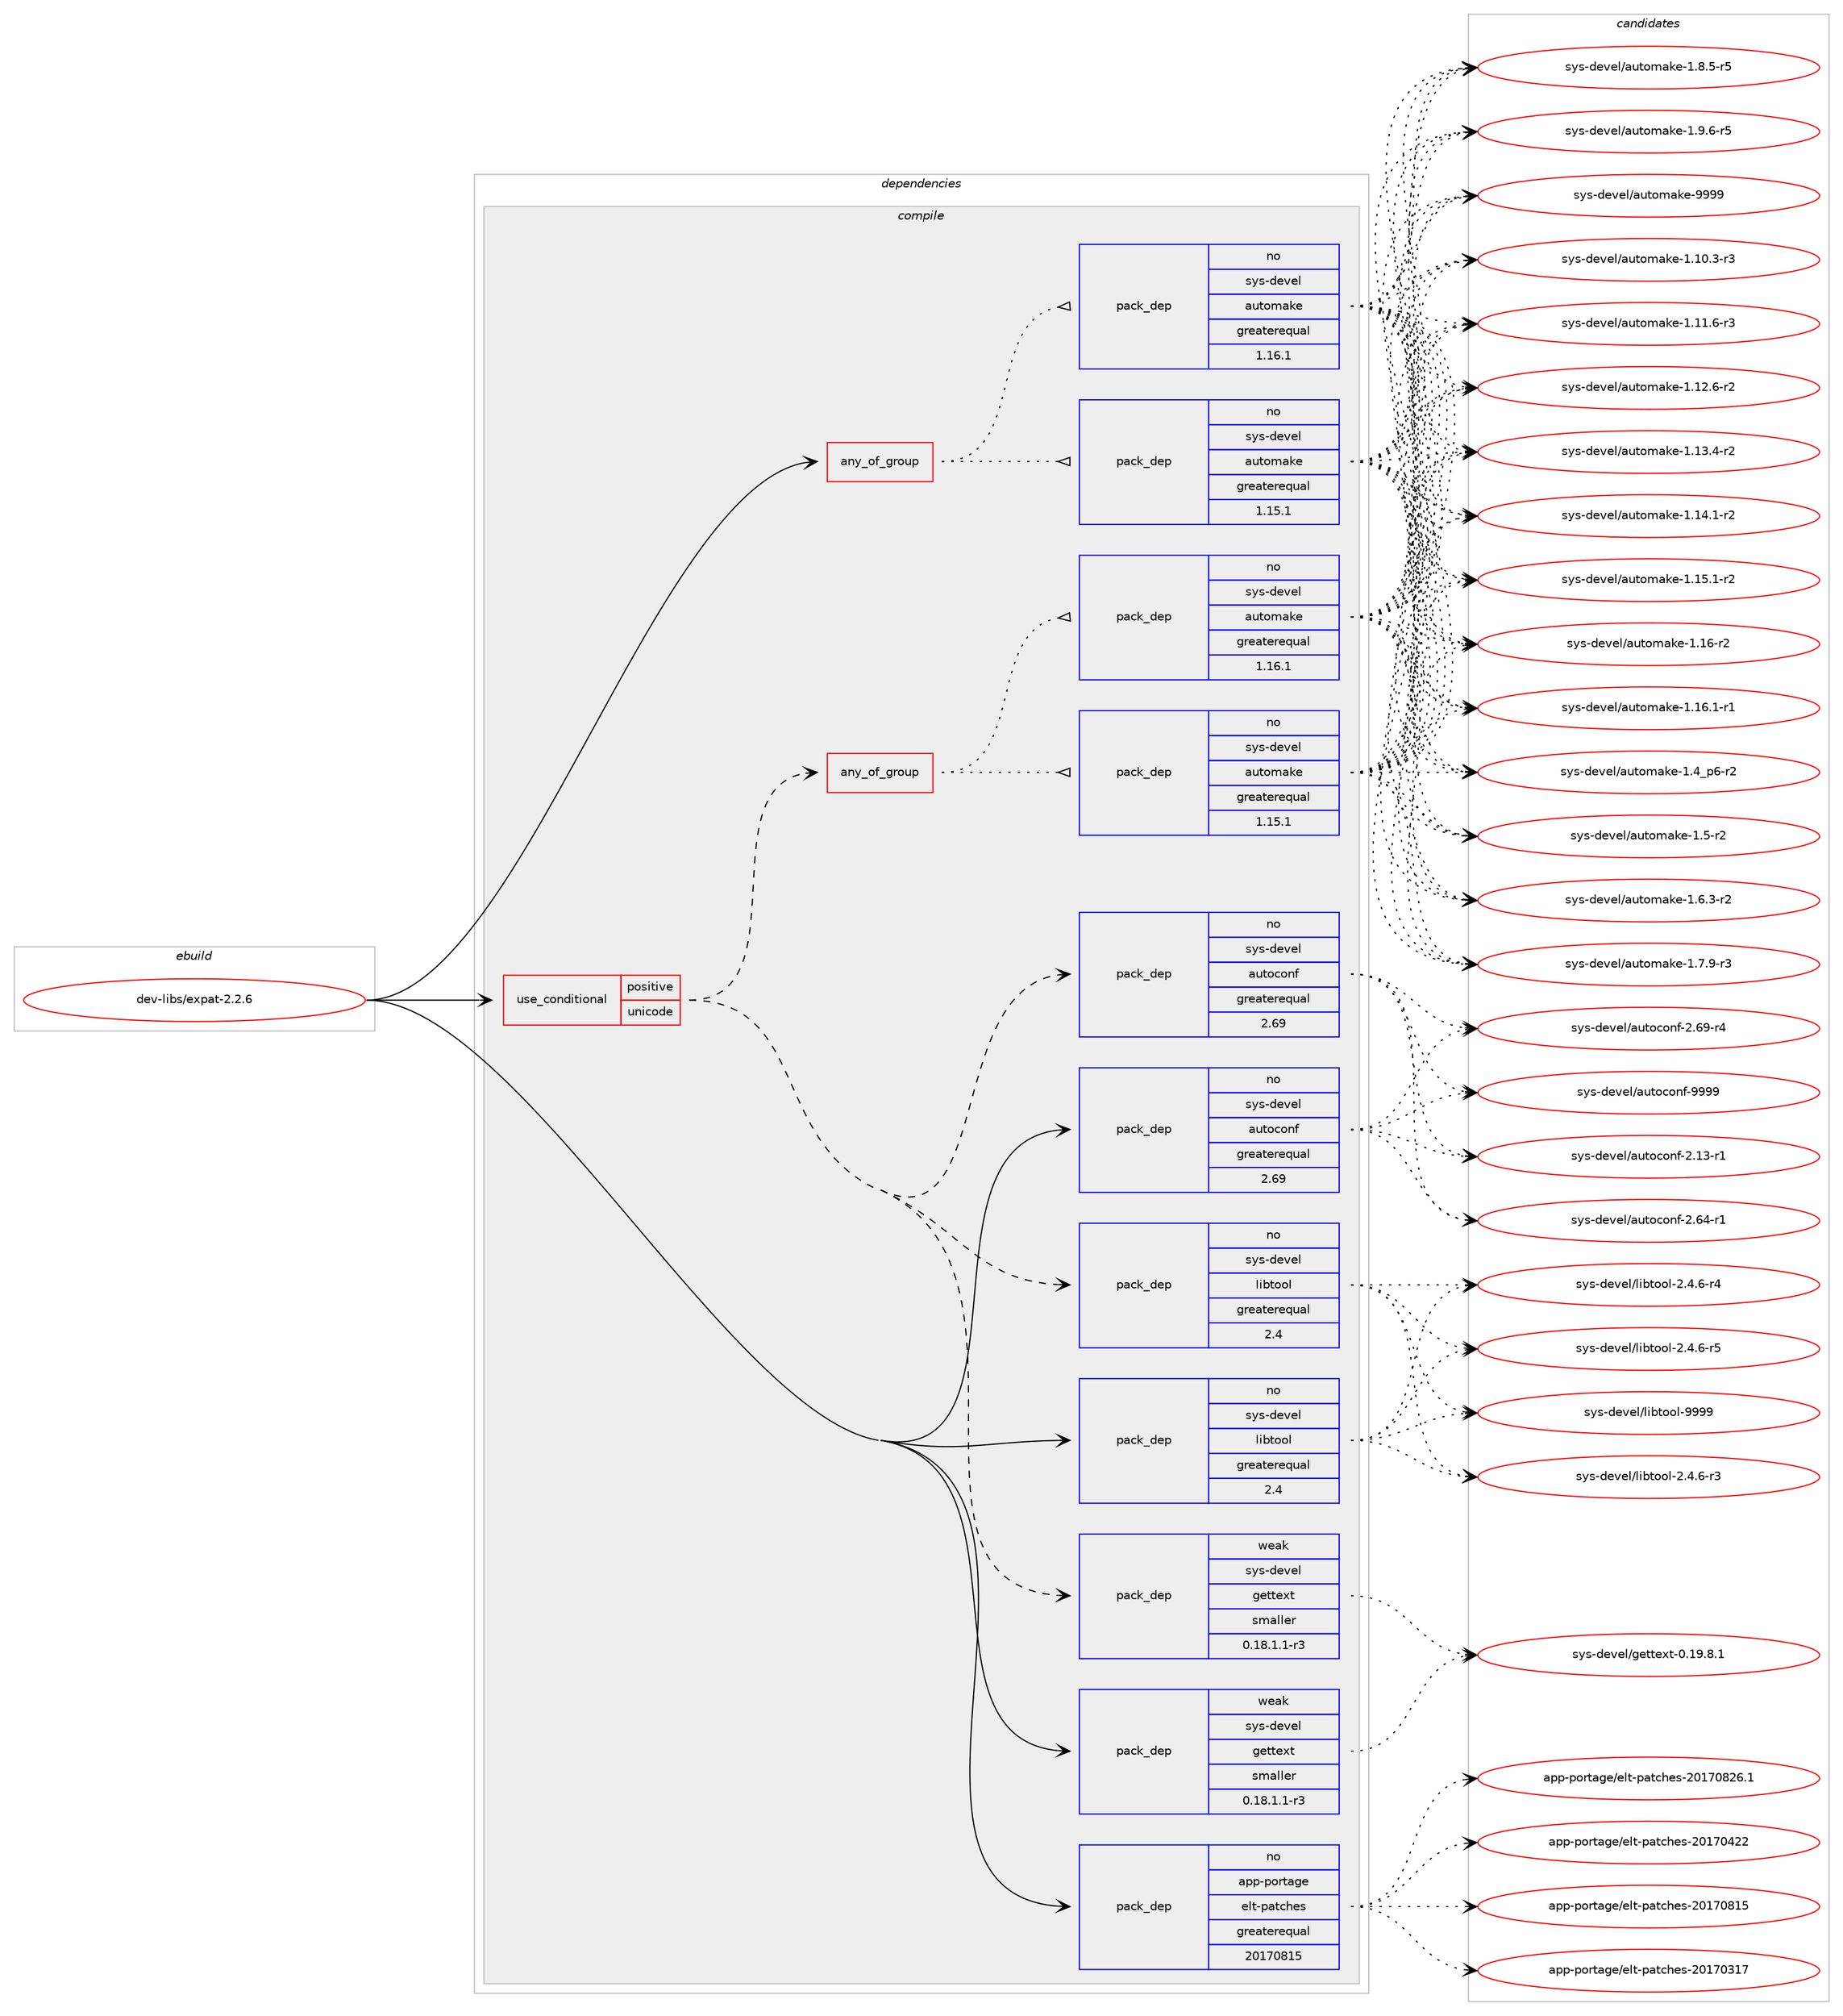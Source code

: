 digraph prolog {

# *************
# Graph options
# *************

newrank=true;
concentrate=true;
compound=true;
graph [rankdir=LR,fontname=Helvetica,fontsize=10,ranksep=1.5];#, ranksep=2.5, nodesep=0.2];
edge  [arrowhead=vee];
node  [fontname=Helvetica,fontsize=10];

# **********
# The ebuild
# **********

subgraph cluster_leftcol {
color=gray;
rank=same;
label=<<i>ebuild</i>>;
id [label="dev-libs/expat-2.2.6", color=red, width=4, href="../dev-libs/expat-2.2.6.svg"];
}

# ****************
# The dependencies
# ****************

subgraph cluster_midcol {
color=gray;
label=<<i>dependencies</i>>;
subgraph cluster_compile {
fillcolor="#eeeeee";
style=filled;
label=<<i>compile</i>>;
subgraph any22141 {
dependency1365566 [label=<<TABLE BORDER="0" CELLBORDER="1" CELLSPACING="0" CELLPADDING="4"><TR><TD CELLPADDING="10">any_of_group</TD></TR></TABLE>>, shape=none, color=red];subgraph pack977245 {
dependency1365567 [label=<<TABLE BORDER="0" CELLBORDER="1" CELLSPACING="0" CELLPADDING="4" WIDTH="220"><TR><TD ROWSPAN="6" CELLPADDING="30">pack_dep</TD></TR><TR><TD WIDTH="110">no</TD></TR><TR><TD>sys-devel</TD></TR><TR><TD>automake</TD></TR><TR><TD>greaterequal</TD></TR><TR><TD>1.16.1</TD></TR></TABLE>>, shape=none, color=blue];
}
dependency1365566:e -> dependency1365567:w [weight=20,style="dotted",arrowhead="oinv"];
subgraph pack977246 {
dependency1365568 [label=<<TABLE BORDER="0" CELLBORDER="1" CELLSPACING="0" CELLPADDING="4" WIDTH="220"><TR><TD ROWSPAN="6" CELLPADDING="30">pack_dep</TD></TR><TR><TD WIDTH="110">no</TD></TR><TR><TD>sys-devel</TD></TR><TR><TD>automake</TD></TR><TR><TD>greaterequal</TD></TR><TR><TD>1.15.1</TD></TR></TABLE>>, shape=none, color=blue];
}
dependency1365566:e -> dependency1365568:w [weight=20,style="dotted",arrowhead="oinv"];
}
id:e -> dependency1365566:w [weight=20,style="solid",arrowhead="vee"];
subgraph cond365628 {
dependency1365569 [label=<<TABLE BORDER="0" CELLBORDER="1" CELLSPACING="0" CELLPADDING="4"><TR><TD ROWSPAN="3" CELLPADDING="10">use_conditional</TD></TR><TR><TD>positive</TD></TR><TR><TD>unicode</TD></TR></TABLE>>, shape=none, color=red];
subgraph pack977247 {
dependency1365570 [label=<<TABLE BORDER="0" CELLBORDER="1" CELLSPACING="0" CELLPADDING="4" WIDTH="220"><TR><TD ROWSPAN="6" CELLPADDING="30">pack_dep</TD></TR><TR><TD WIDTH="110">weak</TD></TR><TR><TD>sys-devel</TD></TR><TR><TD>gettext</TD></TR><TR><TD>smaller</TD></TR><TR><TD>0.18.1.1-r3</TD></TR></TABLE>>, shape=none, color=blue];
}
dependency1365569:e -> dependency1365570:w [weight=20,style="dashed",arrowhead="vee"];
subgraph any22142 {
dependency1365571 [label=<<TABLE BORDER="0" CELLBORDER="1" CELLSPACING="0" CELLPADDING="4"><TR><TD CELLPADDING="10">any_of_group</TD></TR></TABLE>>, shape=none, color=red];subgraph pack977248 {
dependency1365572 [label=<<TABLE BORDER="0" CELLBORDER="1" CELLSPACING="0" CELLPADDING="4" WIDTH="220"><TR><TD ROWSPAN="6" CELLPADDING="30">pack_dep</TD></TR><TR><TD WIDTH="110">no</TD></TR><TR><TD>sys-devel</TD></TR><TR><TD>automake</TD></TR><TR><TD>greaterequal</TD></TR><TR><TD>1.16.1</TD></TR></TABLE>>, shape=none, color=blue];
}
dependency1365571:e -> dependency1365572:w [weight=20,style="dotted",arrowhead="oinv"];
subgraph pack977249 {
dependency1365573 [label=<<TABLE BORDER="0" CELLBORDER="1" CELLSPACING="0" CELLPADDING="4" WIDTH="220"><TR><TD ROWSPAN="6" CELLPADDING="30">pack_dep</TD></TR><TR><TD WIDTH="110">no</TD></TR><TR><TD>sys-devel</TD></TR><TR><TD>automake</TD></TR><TR><TD>greaterequal</TD></TR><TR><TD>1.15.1</TD></TR></TABLE>>, shape=none, color=blue];
}
dependency1365571:e -> dependency1365573:w [weight=20,style="dotted",arrowhead="oinv"];
}
dependency1365569:e -> dependency1365571:w [weight=20,style="dashed",arrowhead="vee"];
subgraph pack977250 {
dependency1365574 [label=<<TABLE BORDER="0" CELLBORDER="1" CELLSPACING="0" CELLPADDING="4" WIDTH="220"><TR><TD ROWSPAN="6" CELLPADDING="30">pack_dep</TD></TR><TR><TD WIDTH="110">no</TD></TR><TR><TD>sys-devel</TD></TR><TR><TD>autoconf</TD></TR><TR><TD>greaterequal</TD></TR><TR><TD>2.69</TD></TR></TABLE>>, shape=none, color=blue];
}
dependency1365569:e -> dependency1365574:w [weight=20,style="dashed",arrowhead="vee"];
subgraph pack977251 {
dependency1365575 [label=<<TABLE BORDER="0" CELLBORDER="1" CELLSPACING="0" CELLPADDING="4" WIDTH="220"><TR><TD ROWSPAN="6" CELLPADDING="30">pack_dep</TD></TR><TR><TD WIDTH="110">no</TD></TR><TR><TD>sys-devel</TD></TR><TR><TD>libtool</TD></TR><TR><TD>greaterequal</TD></TR><TR><TD>2.4</TD></TR></TABLE>>, shape=none, color=blue];
}
dependency1365569:e -> dependency1365575:w [weight=20,style="dashed",arrowhead="vee"];
}
id:e -> dependency1365569:w [weight=20,style="solid",arrowhead="vee"];
subgraph pack977252 {
dependency1365576 [label=<<TABLE BORDER="0" CELLBORDER="1" CELLSPACING="0" CELLPADDING="4" WIDTH="220"><TR><TD ROWSPAN="6" CELLPADDING="30">pack_dep</TD></TR><TR><TD WIDTH="110">no</TD></TR><TR><TD>app-portage</TD></TR><TR><TD>elt-patches</TD></TR><TR><TD>greaterequal</TD></TR><TR><TD>20170815</TD></TR></TABLE>>, shape=none, color=blue];
}
id:e -> dependency1365576:w [weight=20,style="solid",arrowhead="vee"];
subgraph pack977253 {
dependency1365577 [label=<<TABLE BORDER="0" CELLBORDER="1" CELLSPACING="0" CELLPADDING="4" WIDTH="220"><TR><TD ROWSPAN="6" CELLPADDING="30">pack_dep</TD></TR><TR><TD WIDTH="110">no</TD></TR><TR><TD>sys-devel</TD></TR><TR><TD>autoconf</TD></TR><TR><TD>greaterequal</TD></TR><TR><TD>2.69</TD></TR></TABLE>>, shape=none, color=blue];
}
id:e -> dependency1365577:w [weight=20,style="solid",arrowhead="vee"];
subgraph pack977254 {
dependency1365578 [label=<<TABLE BORDER="0" CELLBORDER="1" CELLSPACING="0" CELLPADDING="4" WIDTH="220"><TR><TD ROWSPAN="6" CELLPADDING="30">pack_dep</TD></TR><TR><TD WIDTH="110">no</TD></TR><TR><TD>sys-devel</TD></TR><TR><TD>libtool</TD></TR><TR><TD>greaterequal</TD></TR><TR><TD>2.4</TD></TR></TABLE>>, shape=none, color=blue];
}
id:e -> dependency1365578:w [weight=20,style="solid",arrowhead="vee"];
subgraph pack977255 {
dependency1365579 [label=<<TABLE BORDER="0" CELLBORDER="1" CELLSPACING="0" CELLPADDING="4" WIDTH="220"><TR><TD ROWSPAN="6" CELLPADDING="30">pack_dep</TD></TR><TR><TD WIDTH="110">weak</TD></TR><TR><TD>sys-devel</TD></TR><TR><TD>gettext</TD></TR><TR><TD>smaller</TD></TR><TR><TD>0.18.1.1-r3</TD></TR></TABLE>>, shape=none, color=blue];
}
id:e -> dependency1365579:w [weight=20,style="solid",arrowhead="vee"];
}
subgraph cluster_compileandrun {
fillcolor="#eeeeee";
style=filled;
label=<<i>compile and run</i>>;
}
subgraph cluster_run {
fillcolor="#eeeeee";
style=filled;
label=<<i>run</i>>;
}
}

# **************
# The candidates
# **************

subgraph cluster_choices {
rank=same;
color=gray;
label=<<i>candidates</i>>;

subgraph choice977245 {
color=black;
nodesep=1;
choice11512111545100101118101108479711711611110997107101454946494846514511451 [label="sys-devel/automake-1.10.3-r3", color=red, width=4,href="../sys-devel/automake-1.10.3-r3.svg"];
choice11512111545100101118101108479711711611110997107101454946494946544511451 [label="sys-devel/automake-1.11.6-r3", color=red, width=4,href="../sys-devel/automake-1.11.6-r3.svg"];
choice11512111545100101118101108479711711611110997107101454946495046544511450 [label="sys-devel/automake-1.12.6-r2", color=red, width=4,href="../sys-devel/automake-1.12.6-r2.svg"];
choice11512111545100101118101108479711711611110997107101454946495146524511450 [label="sys-devel/automake-1.13.4-r2", color=red, width=4,href="../sys-devel/automake-1.13.4-r2.svg"];
choice11512111545100101118101108479711711611110997107101454946495246494511450 [label="sys-devel/automake-1.14.1-r2", color=red, width=4,href="../sys-devel/automake-1.14.1-r2.svg"];
choice11512111545100101118101108479711711611110997107101454946495346494511450 [label="sys-devel/automake-1.15.1-r2", color=red, width=4,href="../sys-devel/automake-1.15.1-r2.svg"];
choice1151211154510010111810110847971171161111099710710145494649544511450 [label="sys-devel/automake-1.16-r2", color=red, width=4,href="../sys-devel/automake-1.16-r2.svg"];
choice11512111545100101118101108479711711611110997107101454946495446494511449 [label="sys-devel/automake-1.16.1-r1", color=red, width=4,href="../sys-devel/automake-1.16.1-r1.svg"];
choice115121115451001011181011084797117116111109971071014549465295112544511450 [label="sys-devel/automake-1.4_p6-r2", color=red, width=4,href="../sys-devel/automake-1.4_p6-r2.svg"];
choice11512111545100101118101108479711711611110997107101454946534511450 [label="sys-devel/automake-1.5-r2", color=red, width=4,href="../sys-devel/automake-1.5-r2.svg"];
choice115121115451001011181011084797117116111109971071014549465446514511450 [label="sys-devel/automake-1.6.3-r2", color=red, width=4,href="../sys-devel/automake-1.6.3-r2.svg"];
choice115121115451001011181011084797117116111109971071014549465546574511451 [label="sys-devel/automake-1.7.9-r3", color=red, width=4,href="../sys-devel/automake-1.7.9-r3.svg"];
choice115121115451001011181011084797117116111109971071014549465646534511453 [label="sys-devel/automake-1.8.5-r5", color=red, width=4,href="../sys-devel/automake-1.8.5-r5.svg"];
choice115121115451001011181011084797117116111109971071014549465746544511453 [label="sys-devel/automake-1.9.6-r5", color=red, width=4,href="../sys-devel/automake-1.9.6-r5.svg"];
choice115121115451001011181011084797117116111109971071014557575757 [label="sys-devel/automake-9999", color=red, width=4,href="../sys-devel/automake-9999.svg"];
dependency1365567:e -> choice11512111545100101118101108479711711611110997107101454946494846514511451:w [style=dotted,weight="100"];
dependency1365567:e -> choice11512111545100101118101108479711711611110997107101454946494946544511451:w [style=dotted,weight="100"];
dependency1365567:e -> choice11512111545100101118101108479711711611110997107101454946495046544511450:w [style=dotted,weight="100"];
dependency1365567:e -> choice11512111545100101118101108479711711611110997107101454946495146524511450:w [style=dotted,weight="100"];
dependency1365567:e -> choice11512111545100101118101108479711711611110997107101454946495246494511450:w [style=dotted,weight="100"];
dependency1365567:e -> choice11512111545100101118101108479711711611110997107101454946495346494511450:w [style=dotted,weight="100"];
dependency1365567:e -> choice1151211154510010111810110847971171161111099710710145494649544511450:w [style=dotted,weight="100"];
dependency1365567:e -> choice11512111545100101118101108479711711611110997107101454946495446494511449:w [style=dotted,weight="100"];
dependency1365567:e -> choice115121115451001011181011084797117116111109971071014549465295112544511450:w [style=dotted,weight="100"];
dependency1365567:e -> choice11512111545100101118101108479711711611110997107101454946534511450:w [style=dotted,weight="100"];
dependency1365567:e -> choice115121115451001011181011084797117116111109971071014549465446514511450:w [style=dotted,weight="100"];
dependency1365567:e -> choice115121115451001011181011084797117116111109971071014549465546574511451:w [style=dotted,weight="100"];
dependency1365567:e -> choice115121115451001011181011084797117116111109971071014549465646534511453:w [style=dotted,weight="100"];
dependency1365567:e -> choice115121115451001011181011084797117116111109971071014549465746544511453:w [style=dotted,weight="100"];
dependency1365567:e -> choice115121115451001011181011084797117116111109971071014557575757:w [style=dotted,weight="100"];
}
subgraph choice977246 {
color=black;
nodesep=1;
choice11512111545100101118101108479711711611110997107101454946494846514511451 [label="sys-devel/automake-1.10.3-r3", color=red, width=4,href="../sys-devel/automake-1.10.3-r3.svg"];
choice11512111545100101118101108479711711611110997107101454946494946544511451 [label="sys-devel/automake-1.11.6-r3", color=red, width=4,href="../sys-devel/automake-1.11.6-r3.svg"];
choice11512111545100101118101108479711711611110997107101454946495046544511450 [label="sys-devel/automake-1.12.6-r2", color=red, width=4,href="../sys-devel/automake-1.12.6-r2.svg"];
choice11512111545100101118101108479711711611110997107101454946495146524511450 [label="sys-devel/automake-1.13.4-r2", color=red, width=4,href="../sys-devel/automake-1.13.4-r2.svg"];
choice11512111545100101118101108479711711611110997107101454946495246494511450 [label="sys-devel/automake-1.14.1-r2", color=red, width=4,href="../sys-devel/automake-1.14.1-r2.svg"];
choice11512111545100101118101108479711711611110997107101454946495346494511450 [label="sys-devel/automake-1.15.1-r2", color=red, width=4,href="../sys-devel/automake-1.15.1-r2.svg"];
choice1151211154510010111810110847971171161111099710710145494649544511450 [label="sys-devel/automake-1.16-r2", color=red, width=4,href="../sys-devel/automake-1.16-r2.svg"];
choice11512111545100101118101108479711711611110997107101454946495446494511449 [label="sys-devel/automake-1.16.1-r1", color=red, width=4,href="../sys-devel/automake-1.16.1-r1.svg"];
choice115121115451001011181011084797117116111109971071014549465295112544511450 [label="sys-devel/automake-1.4_p6-r2", color=red, width=4,href="../sys-devel/automake-1.4_p6-r2.svg"];
choice11512111545100101118101108479711711611110997107101454946534511450 [label="sys-devel/automake-1.5-r2", color=red, width=4,href="../sys-devel/automake-1.5-r2.svg"];
choice115121115451001011181011084797117116111109971071014549465446514511450 [label="sys-devel/automake-1.6.3-r2", color=red, width=4,href="../sys-devel/automake-1.6.3-r2.svg"];
choice115121115451001011181011084797117116111109971071014549465546574511451 [label="sys-devel/automake-1.7.9-r3", color=red, width=4,href="../sys-devel/automake-1.7.9-r3.svg"];
choice115121115451001011181011084797117116111109971071014549465646534511453 [label="sys-devel/automake-1.8.5-r5", color=red, width=4,href="../sys-devel/automake-1.8.5-r5.svg"];
choice115121115451001011181011084797117116111109971071014549465746544511453 [label="sys-devel/automake-1.9.6-r5", color=red, width=4,href="../sys-devel/automake-1.9.6-r5.svg"];
choice115121115451001011181011084797117116111109971071014557575757 [label="sys-devel/automake-9999", color=red, width=4,href="../sys-devel/automake-9999.svg"];
dependency1365568:e -> choice11512111545100101118101108479711711611110997107101454946494846514511451:w [style=dotted,weight="100"];
dependency1365568:e -> choice11512111545100101118101108479711711611110997107101454946494946544511451:w [style=dotted,weight="100"];
dependency1365568:e -> choice11512111545100101118101108479711711611110997107101454946495046544511450:w [style=dotted,weight="100"];
dependency1365568:e -> choice11512111545100101118101108479711711611110997107101454946495146524511450:w [style=dotted,weight="100"];
dependency1365568:e -> choice11512111545100101118101108479711711611110997107101454946495246494511450:w [style=dotted,weight="100"];
dependency1365568:e -> choice11512111545100101118101108479711711611110997107101454946495346494511450:w [style=dotted,weight="100"];
dependency1365568:e -> choice1151211154510010111810110847971171161111099710710145494649544511450:w [style=dotted,weight="100"];
dependency1365568:e -> choice11512111545100101118101108479711711611110997107101454946495446494511449:w [style=dotted,weight="100"];
dependency1365568:e -> choice115121115451001011181011084797117116111109971071014549465295112544511450:w [style=dotted,weight="100"];
dependency1365568:e -> choice11512111545100101118101108479711711611110997107101454946534511450:w [style=dotted,weight="100"];
dependency1365568:e -> choice115121115451001011181011084797117116111109971071014549465446514511450:w [style=dotted,weight="100"];
dependency1365568:e -> choice115121115451001011181011084797117116111109971071014549465546574511451:w [style=dotted,weight="100"];
dependency1365568:e -> choice115121115451001011181011084797117116111109971071014549465646534511453:w [style=dotted,weight="100"];
dependency1365568:e -> choice115121115451001011181011084797117116111109971071014549465746544511453:w [style=dotted,weight="100"];
dependency1365568:e -> choice115121115451001011181011084797117116111109971071014557575757:w [style=dotted,weight="100"];
}
subgraph choice977247 {
color=black;
nodesep=1;
choice1151211154510010111810110847103101116116101120116454846495746564649 [label="sys-devel/gettext-0.19.8.1", color=red, width=4,href="../sys-devel/gettext-0.19.8.1.svg"];
dependency1365570:e -> choice1151211154510010111810110847103101116116101120116454846495746564649:w [style=dotted,weight="100"];
}
subgraph choice977248 {
color=black;
nodesep=1;
choice11512111545100101118101108479711711611110997107101454946494846514511451 [label="sys-devel/automake-1.10.3-r3", color=red, width=4,href="../sys-devel/automake-1.10.3-r3.svg"];
choice11512111545100101118101108479711711611110997107101454946494946544511451 [label="sys-devel/automake-1.11.6-r3", color=red, width=4,href="../sys-devel/automake-1.11.6-r3.svg"];
choice11512111545100101118101108479711711611110997107101454946495046544511450 [label="sys-devel/automake-1.12.6-r2", color=red, width=4,href="../sys-devel/automake-1.12.6-r2.svg"];
choice11512111545100101118101108479711711611110997107101454946495146524511450 [label="sys-devel/automake-1.13.4-r2", color=red, width=4,href="../sys-devel/automake-1.13.4-r2.svg"];
choice11512111545100101118101108479711711611110997107101454946495246494511450 [label="sys-devel/automake-1.14.1-r2", color=red, width=4,href="../sys-devel/automake-1.14.1-r2.svg"];
choice11512111545100101118101108479711711611110997107101454946495346494511450 [label="sys-devel/automake-1.15.1-r2", color=red, width=4,href="../sys-devel/automake-1.15.1-r2.svg"];
choice1151211154510010111810110847971171161111099710710145494649544511450 [label="sys-devel/automake-1.16-r2", color=red, width=4,href="../sys-devel/automake-1.16-r2.svg"];
choice11512111545100101118101108479711711611110997107101454946495446494511449 [label="sys-devel/automake-1.16.1-r1", color=red, width=4,href="../sys-devel/automake-1.16.1-r1.svg"];
choice115121115451001011181011084797117116111109971071014549465295112544511450 [label="sys-devel/automake-1.4_p6-r2", color=red, width=4,href="../sys-devel/automake-1.4_p6-r2.svg"];
choice11512111545100101118101108479711711611110997107101454946534511450 [label="sys-devel/automake-1.5-r2", color=red, width=4,href="../sys-devel/automake-1.5-r2.svg"];
choice115121115451001011181011084797117116111109971071014549465446514511450 [label="sys-devel/automake-1.6.3-r2", color=red, width=4,href="../sys-devel/automake-1.6.3-r2.svg"];
choice115121115451001011181011084797117116111109971071014549465546574511451 [label="sys-devel/automake-1.7.9-r3", color=red, width=4,href="../sys-devel/automake-1.7.9-r3.svg"];
choice115121115451001011181011084797117116111109971071014549465646534511453 [label="sys-devel/automake-1.8.5-r5", color=red, width=4,href="../sys-devel/automake-1.8.5-r5.svg"];
choice115121115451001011181011084797117116111109971071014549465746544511453 [label="sys-devel/automake-1.9.6-r5", color=red, width=4,href="../sys-devel/automake-1.9.6-r5.svg"];
choice115121115451001011181011084797117116111109971071014557575757 [label="sys-devel/automake-9999", color=red, width=4,href="../sys-devel/automake-9999.svg"];
dependency1365572:e -> choice11512111545100101118101108479711711611110997107101454946494846514511451:w [style=dotted,weight="100"];
dependency1365572:e -> choice11512111545100101118101108479711711611110997107101454946494946544511451:w [style=dotted,weight="100"];
dependency1365572:e -> choice11512111545100101118101108479711711611110997107101454946495046544511450:w [style=dotted,weight="100"];
dependency1365572:e -> choice11512111545100101118101108479711711611110997107101454946495146524511450:w [style=dotted,weight="100"];
dependency1365572:e -> choice11512111545100101118101108479711711611110997107101454946495246494511450:w [style=dotted,weight="100"];
dependency1365572:e -> choice11512111545100101118101108479711711611110997107101454946495346494511450:w [style=dotted,weight="100"];
dependency1365572:e -> choice1151211154510010111810110847971171161111099710710145494649544511450:w [style=dotted,weight="100"];
dependency1365572:e -> choice11512111545100101118101108479711711611110997107101454946495446494511449:w [style=dotted,weight="100"];
dependency1365572:e -> choice115121115451001011181011084797117116111109971071014549465295112544511450:w [style=dotted,weight="100"];
dependency1365572:e -> choice11512111545100101118101108479711711611110997107101454946534511450:w [style=dotted,weight="100"];
dependency1365572:e -> choice115121115451001011181011084797117116111109971071014549465446514511450:w [style=dotted,weight="100"];
dependency1365572:e -> choice115121115451001011181011084797117116111109971071014549465546574511451:w [style=dotted,weight="100"];
dependency1365572:e -> choice115121115451001011181011084797117116111109971071014549465646534511453:w [style=dotted,weight="100"];
dependency1365572:e -> choice115121115451001011181011084797117116111109971071014549465746544511453:w [style=dotted,weight="100"];
dependency1365572:e -> choice115121115451001011181011084797117116111109971071014557575757:w [style=dotted,weight="100"];
}
subgraph choice977249 {
color=black;
nodesep=1;
choice11512111545100101118101108479711711611110997107101454946494846514511451 [label="sys-devel/automake-1.10.3-r3", color=red, width=4,href="../sys-devel/automake-1.10.3-r3.svg"];
choice11512111545100101118101108479711711611110997107101454946494946544511451 [label="sys-devel/automake-1.11.6-r3", color=red, width=4,href="../sys-devel/automake-1.11.6-r3.svg"];
choice11512111545100101118101108479711711611110997107101454946495046544511450 [label="sys-devel/automake-1.12.6-r2", color=red, width=4,href="../sys-devel/automake-1.12.6-r2.svg"];
choice11512111545100101118101108479711711611110997107101454946495146524511450 [label="sys-devel/automake-1.13.4-r2", color=red, width=4,href="../sys-devel/automake-1.13.4-r2.svg"];
choice11512111545100101118101108479711711611110997107101454946495246494511450 [label="sys-devel/automake-1.14.1-r2", color=red, width=4,href="../sys-devel/automake-1.14.1-r2.svg"];
choice11512111545100101118101108479711711611110997107101454946495346494511450 [label="sys-devel/automake-1.15.1-r2", color=red, width=4,href="../sys-devel/automake-1.15.1-r2.svg"];
choice1151211154510010111810110847971171161111099710710145494649544511450 [label="sys-devel/automake-1.16-r2", color=red, width=4,href="../sys-devel/automake-1.16-r2.svg"];
choice11512111545100101118101108479711711611110997107101454946495446494511449 [label="sys-devel/automake-1.16.1-r1", color=red, width=4,href="../sys-devel/automake-1.16.1-r1.svg"];
choice115121115451001011181011084797117116111109971071014549465295112544511450 [label="sys-devel/automake-1.4_p6-r2", color=red, width=4,href="../sys-devel/automake-1.4_p6-r2.svg"];
choice11512111545100101118101108479711711611110997107101454946534511450 [label="sys-devel/automake-1.5-r2", color=red, width=4,href="../sys-devel/automake-1.5-r2.svg"];
choice115121115451001011181011084797117116111109971071014549465446514511450 [label="sys-devel/automake-1.6.3-r2", color=red, width=4,href="../sys-devel/automake-1.6.3-r2.svg"];
choice115121115451001011181011084797117116111109971071014549465546574511451 [label="sys-devel/automake-1.7.9-r3", color=red, width=4,href="../sys-devel/automake-1.7.9-r3.svg"];
choice115121115451001011181011084797117116111109971071014549465646534511453 [label="sys-devel/automake-1.8.5-r5", color=red, width=4,href="../sys-devel/automake-1.8.5-r5.svg"];
choice115121115451001011181011084797117116111109971071014549465746544511453 [label="sys-devel/automake-1.9.6-r5", color=red, width=4,href="../sys-devel/automake-1.9.6-r5.svg"];
choice115121115451001011181011084797117116111109971071014557575757 [label="sys-devel/automake-9999", color=red, width=4,href="../sys-devel/automake-9999.svg"];
dependency1365573:e -> choice11512111545100101118101108479711711611110997107101454946494846514511451:w [style=dotted,weight="100"];
dependency1365573:e -> choice11512111545100101118101108479711711611110997107101454946494946544511451:w [style=dotted,weight="100"];
dependency1365573:e -> choice11512111545100101118101108479711711611110997107101454946495046544511450:w [style=dotted,weight="100"];
dependency1365573:e -> choice11512111545100101118101108479711711611110997107101454946495146524511450:w [style=dotted,weight="100"];
dependency1365573:e -> choice11512111545100101118101108479711711611110997107101454946495246494511450:w [style=dotted,weight="100"];
dependency1365573:e -> choice11512111545100101118101108479711711611110997107101454946495346494511450:w [style=dotted,weight="100"];
dependency1365573:e -> choice1151211154510010111810110847971171161111099710710145494649544511450:w [style=dotted,weight="100"];
dependency1365573:e -> choice11512111545100101118101108479711711611110997107101454946495446494511449:w [style=dotted,weight="100"];
dependency1365573:e -> choice115121115451001011181011084797117116111109971071014549465295112544511450:w [style=dotted,weight="100"];
dependency1365573:e -> choice11512111545100101118101108479711711611110997107101454946534511450:w [style=dotted,weight="100"];
dependency1365573:e -> choice115121115451001011181011084797117116111109971071014549465446514511450:w [style=dotted,weight="100"];
dependency1365573:e -> choice115121115451001011181011084797117116111109971071014549465546574511451:w [style=dotted,weight="100"];
dependency1365573:e -> choice115121115451001011181011084797117116111109971071014549465646534511453:w [style=dotted,weight="100"];
dependency1365573:e -> choice115121115451001011181011084797117116111109971071014549465746544511453:w [style=dotted,weight="100"];
dependency1365573:e -> choice115121115451001011181011084797117116111109971071014557575757:w [style=dotted,weight="100"];
}
subgraph choice977250 {
color=black;
nodesep=1;
choice1151211154510010111810110847971171161119911111010245504649514511449 [label="sys-devel/autoconf-2.13-r1", color=red, width=4,href="../sys-devel/autoconf-2.13-r1.svg"];
choice1151211154510010111810110847971171161119911111010245504654524511449 [label="sys-devel/autoconf-2.64-r1", color=red, width=4,href="../sys-devel/autoconf-2.64-r1.svg"];
choice1151211154510010111810110847971171161119911111010245504654574511452 [label="sys-devel/autoconf-2.69-r4", color=red, width=4,href="../sys-devel/autoconf-2.69-r4.svg"];
choice115121115451001011181011084797117116111991111101024557575757 [label="sys-devel/autoconf-9999", color=red, width=4,href="../sys-devel/autoconf-9999.svg"];
dependency1365574:e -> choice1151211154510010111810110847971171161119911111010245504649514511449:w [style=dotted,weight="100"];
dependency1365574:e -> choice1151211154510010111810110847971171161119911111010245504654524511449:w [style=dotted,weight="100"];
dependency1365574:e -> choice1151211154510010111810110847971171161119911111010245504654574511452:w [style=dotted,weight="100"];
dependency1365574:e -> choice115121115451001011181011084797117116111991111101024557575757:w [style=dotted,weight="100"];
}
subgraph choice977251 {
color=black;
nodesep=1;
choice1151211154510010111810110847108105981161111111084550465246544511451 [label="sys-devel/libtool-2.4.6-r3", color=red, width=4,href="../sys-devel/libtool-2.4.6-r3.svg"];
choice1151211154510010111810110847108105981161111111084550465246544511452 [label="sys-devel/libtool-2.4.6-r4", color=red, width=4,href="../sys-devel/libtool-2.4.6-r4.svg"];
choice1151211154510010111810110847108105981161111111084550465246544511453 [label="sys-devel/libtool-2.4.6-r5", color=red, width=4,href="../sys-devel/libtool-2.4.6-r5.svg"];
choice1151211154510010111810110847108105981161111111084557575757 [label="sys-devel/libtool-9999", color=red, width=4,href="../sys-devel/libtool-9999.svg"];
dependency1365575:e -> choice1151211154510010111810110847108105981161111111084550465246544511451:w [style=dotted,weight="100"];
dependency1365575:e -> choice1151211154510010111810110847108105981161111111084550465246544511452:w [style=dotted,weight="100"];
dependency1365575:e -> choice1151211154510010111810110847108105981161111111084550465246544511453:w [style=dotted,weight="100"];
dependency1365575:e -> choice1151211154510010111810110847108105981161111111084557575757:w [style=dotted,weight="100"];
}
subgraph choice977252 {
color=black;
nodesep=1;
choice97112112451121111141169710310147101108116451129711699104101115455048495548514955 [label="app-portage/elt-patches-20170317", color=red, width=4,href="../app-portage/elt-patches-20170317.svg"];
choice97112112451121111141169710310147101108116451129711699104101115455048495548525050 [label="app-portage/elt-patches-20170422", color=red, width=4,href="../app-portage/elt-patches-20170422.svg"];
choice97112112451121111141169710310147101108116451129711699104101115455048495548564953 [label="app-portage/elt-patches-20170815", color=red, width=4,href="../app-portage/elt-patches-20170815.svg"];
choice971121124511211111411697103101471011081164511297116991041011154550484955485650544649 [label="app-portage/elt-patches-20170826.1", color=red, width=4,href="../app-portage/elt-patches-20170826.1.svg"];
dependency1365576:e -> choice97112112451121111141169710310147101108116451129711699104101115455048495548514955:w [style=dotted,weight="100"];
dependency1365576:e -> choice97112112451121111141169710310147101108116451129711699104101115455048495548525050:w [style=dotted,weight="100"];
dependency1365576:e -> choice97112112451121111141169710310147101108116451129711699104101115455048495548564953:w [style=dotted,weight="100"];
dependency1365576:e -> choice971121124511211111411697103101471011081164511297116991041011154550484955485650544649:w [style=dotted,weight="100"];
}
subgraph choice977253 {
color=black;
nodesep=1;
choice1151211154510010111810110847971171161119911111010245504649514511449 [label="sys-devel/autoconf-2.13-r1", color=red, width=4,href="../sys-devel/autoconf-2.13-r1.svg"];
choice1151211154510010111810110847971171161119911111010245504654524511449 [label="sys-devel/autoconf-2.64-r1", color=red, width=4,href="../sys-devel/autoconf-2.64-r1.svg"];
choice1151211154510010111810110847971171161119911111010245504654574511452 [label="sys-devel/autoconf-2.69-r4", color=red, width=4,href="../sys-devel/autoconf-2.69-r4.svg"];
choice115121115451001011181011084797117116111991111101024557575757 [label="sys-devel/autoconf-9999", color=red, width=4,href="../sys-devel/autoconf-9999.svg"];
dependency1365577:e -> choice1151211154510010111810110847971171161119911111010245504649514511449:w [style=dotted,weight="100"];
dependency1365577:e -> choice1151211154510010111810110847971171161119911111010245504654524511449:w [style=dotted,weight="100"];
dependency1365577:e -> choice1151211154510010111810110847971171161119911111010245504654574511452:w [style=dotted,weight="100"];
dependency1365577:e -> choice115121115451001011181011084797117116111991111101024557575757:w [style=dotted,weight="100"];
}
subgraph choice977254 {
color=black;
nodesep=1;
choice1151211154510010111810110847108105981161111111084550465246544511451 [label="sys-devel/libtool-2.4.6-r3", color=red, width=4,href="../sys-devel/libtool-2.4.6-r3.svg"];
choice1151211154510010111810110847108105981161111111084550465246544511452 [label="sys-devel/libtool-2.4.6-r4", color=red, width=4,href="../sys-devel/libtool-2.4.6-r4.svg"];
choice1151211154510010111810110847108105981161111111084550465246544511453 [label="sys-devel/libtool-2.4.6-r5", color=red, width=4,href="../sys-devel/libtool-2.4.6-r5.svg"];
choice1151211154510010111810110847108105981161111111084557575757 [label="sys-devel/libtool-9999", color=red, width=4,href="../sys-devel/libtool-9999.svg"];
dependency1365578:e -> choice1151211154510010111810110847108105981161111111084550465246544511451:w [style=dotted,weight="100"];
dependency1365578:e -> choice1151211154510010111810110847108105981161111111084550465246544511452:w [style=dotted,weight="100"];
dependency1365578:e -> choice1151211154510010111810110847108105981161111111084550465246544511453:w [style=dotted,weight="100"];
dependency1365578:e -> choice1151211154510010111810110847108105981161111111084557575757:w [style=dotted,weight="100"];
}
subgraph choice977255 {
color=black;
nodesep=1;
choice1151211154510010111810110847103101116116101120116454846495746564649 [label="sys-devel/gettext-0.19.8.1", color=red, width=4,href="../sys-devel/gettext-0.19.8.1.svg"];
dependency1365579:e -> choice1151211154510010111810110847103101116116101120116454846495746564649:w [style=dotted,weight="100"];
}
}

}
